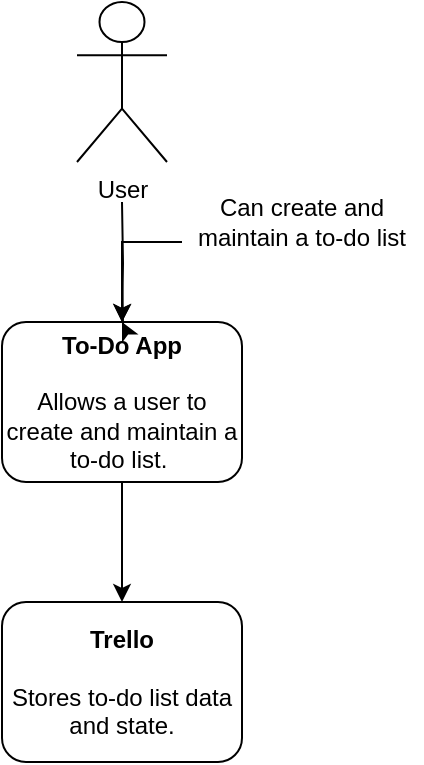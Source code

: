<mxfile version="13.8.3" type="device"><diagram id="dKpoip3yJb9-5Dq6Opmt" name="Page-1"><mxGraphModel dx="1102" dy="582" grid="1" gridSize="10" guides="1" tooltips="1" connect="1" arrows="1" fold="1" page="1" pageScale="1" pageWidth="850" pageHeight="1100" math="0" shadow="0"><root><mxCell id="0"/><mxCell id="1" parent="0"/><mxCell id="ONxJSadL4CCu6Ldbkfev-18" style="edgeStyle=orthogonalEdgeStyle;rounded=0;orthogonalLoop=1;jettySize=auto;html=1;entryX=0.5;entryY=0;entryDx=0;entryDy=0;" edge="1" parent="1" source="ONxJSadL4CCu6Ldbkfev-2" target="ONxJSadL4CCu6Ldbkfev-17"><mxGeometry relative="1" as="geometry"/></mxCell><mxCell id="ONxJSadL4CCu6Ldbkfev-2" value="&lt;b&gt;To-Do App&lt;/b&gt;&lt;br&gt;&lt;br&gt;Allows a user to create and maintain a to-do list.&amp;nbsp;" style="rounded=1;whiteSpace=wrap;html=1;" vertex="1" parent="1"><mxGeometry x="360" y="180" width="120" height="80" as="geometry"/></mxCell><mxCell id="ONxJSadL4CCu6Ldbkfev-4" value="" style="edgeStyle=orthogonalEdgeStyle;rounded=0;orthogonalLoop=1;jettySize=auto;html=1;" edge="1" parent="1" target="ONxJSadL4CCu6Ldbkfev-2"><mxGeometry relative="1" as="geometry"><mxPoint x="420" y="120" as="sourcePoint"/></mxGeometry></mxCell><mxCell id="ONxJSadL4CCu6Ldbkfev-7" value="" style="edgeStyle=orthogonalEdgeStyle;rounded=0;orthogonalLoop=1;jettySize=auto;html=1;exitX=0;exitY=0.75;exitDx=0;exitDy=0;" edge="1" parent="1" source="ONxJSadL4CCu6Ldbkfev-10" target="ONxJSadL4CCu6Ldbkfev-2"><mxGeometry relative="1" as="geometry"><mxPoint x="420" y="90" as="sourcePoint"/><Array as="points"><mxPoint x="420" y="140"/></Array></mxGeometry></mxCell><mxCell id="ONxJSadL4CCu6Ldbkfev-3" value="User&lt;br&gt;" style="shape=umlActor;verticalLabelPosition=bottom;verticalAlign=top;html=1;outlineConnect=0;" vertex="1" parent="1"><mxGeometry x="397.5" y="20" width="45" height="80" as="geometry"/></mxCell><mxCell id="ONxJSadL4CCu6Ldbkfev-11" value="" style="edgeStyle=orthogonalEdgeStyle;rounded=0;orthogonalLoop=1;jettySize=auto;html=1;" edge="1" parent="1" target="ONxJSadL4CCu6Ldbkfev-2"><mxGeometry relative="1" as="geometry"><mxPoint x="420" y="160" as="sourcePoint"/></mxGeometry></mxCell><mxCell id="ONxJSadL4CCu6Ldbkfev-10" value="Can create and maintain a to-do list" style="text;html=1;strokeColor=none;fillColor=none;align=center;verticalAlign=middle;whiteSpace=wrap;rounded=0;" vertex="1" parent="1"><mxGeometry x="450" y="110" width="120" height="40" as="geometry"/></mxCell><mxCell id="ONxJSadL4CCu6Ldbkfev-17" value="&lt;b&gt;Trello&lt;/b&gt;&lt;br&gt;&lt;br&gt;Stores to-do list data and state." style="rounded=1;whiteSpace=wrap;html=1;" vertex="1" parent="1"><mxGeometry x="360" y="320" width="120" height="80" as="geometry"/></mxCell></root></mxGraphModel></diagram></mxfile>